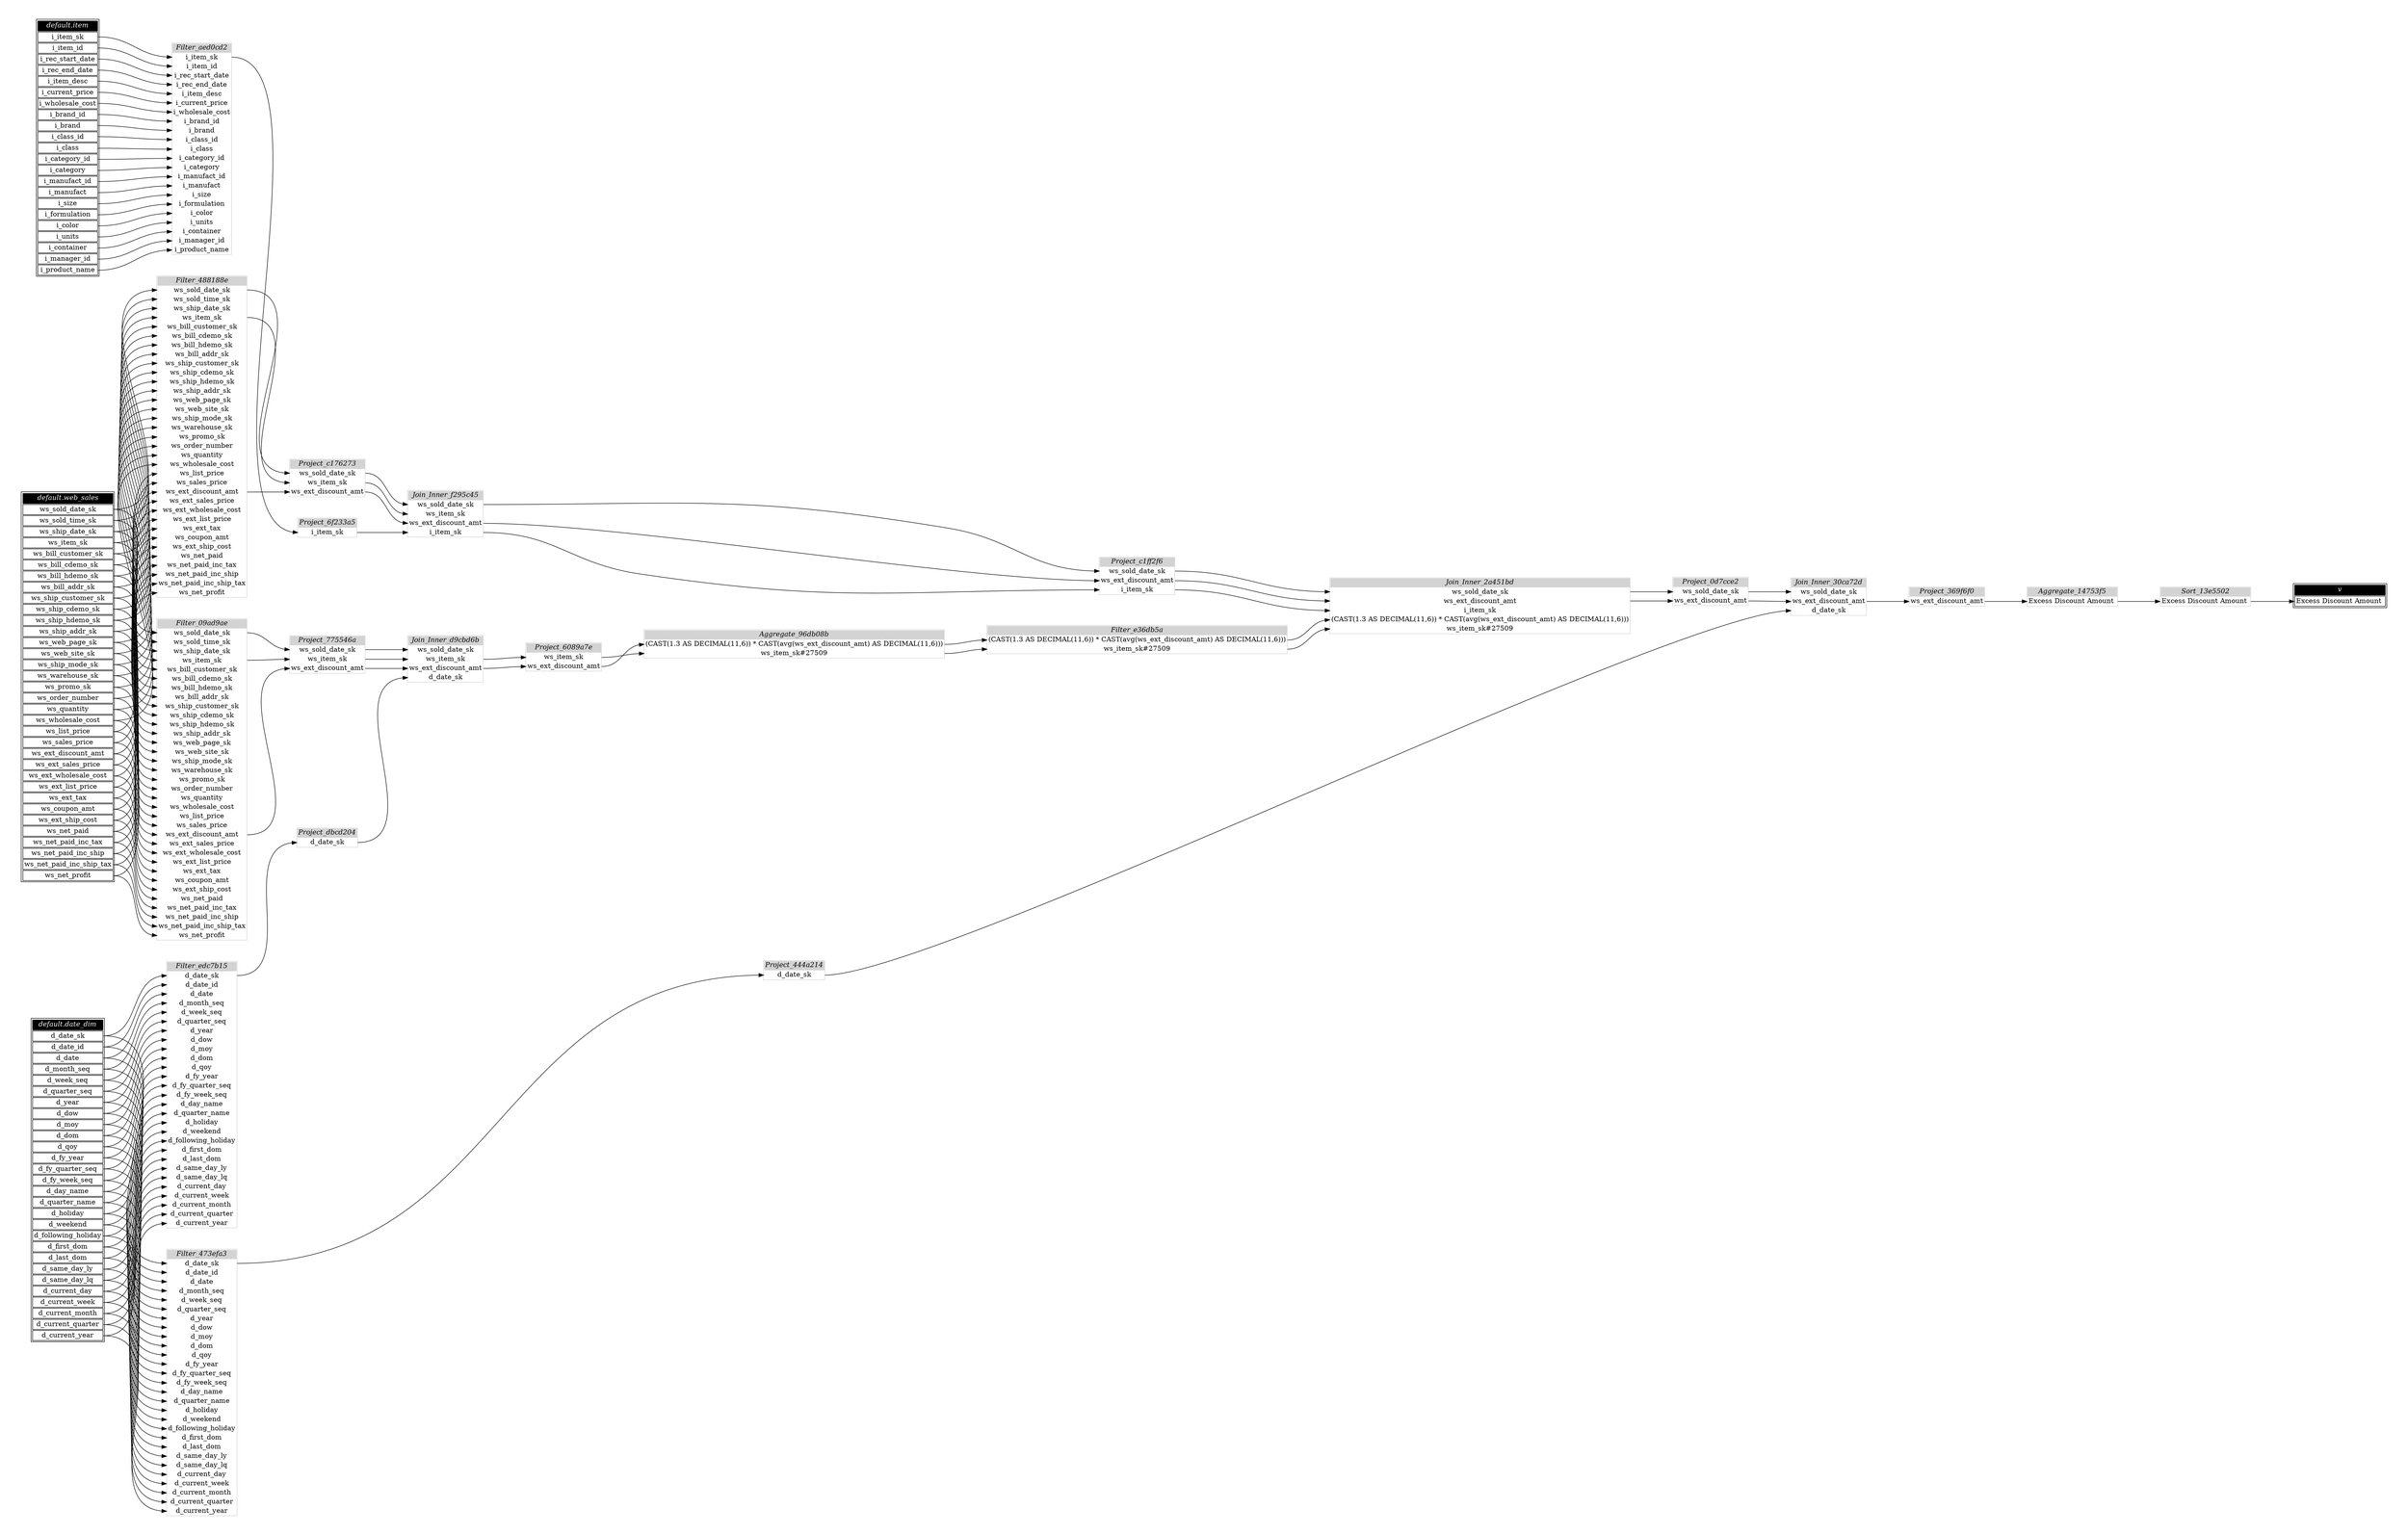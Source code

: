 // Automatically generated by TPCDSFlowTestSuite


digraph {
  graph [pad="0.5" nodesep="0.5" ranksep="1" fontname="Helvetica" rankdir=LR];
  node [shape=plaintext]

  
"Aggregate_14753f5" [label=<
<table color="lightgray" border="1" cellborder="0" cellspacing="0">
  <tr><td bgcolor="lightgray" port="nodeName"><i>Aggregate_14753f5</i></td></tr>
  <tr><td port="0">Excess Discount Amount </td></tr>
</table>>];
     

"Aggregate_96db08b" [label=<
<table color="lightgray" border="1" cellborder="0" cellspacing="0">
  <tr><td bgcolor="lightgray" port="nodeName"><i>Aggregate_96db08b</i></td></tr>
  <tr><td port="0">(CAST(1.3 AS DECIMAL(11,6)) * CAST(avg(ws_ext_discount_amt) AS DECIMAL(11,6)))</td></tr>
<tr><td port="1">ws_item_sk#27509</td></tr>
</table>>];
     

"Filter_09ad9ae" [label=<
<table color="lightgray" border="1" cellborder="0" cellspacing="0">
  <tr><td bgcolor="lightgray" port="nodeName"><i>Filter_09ad9ae</i></td></tr>
  <tr><td port="0">ws_sold_date_sk</td></tr>
<tr><td port="1">ws_sold_time_sk</td></tr>
<tr><td port="2">ws_ship_date_sk</td></tr>
<tr><td port="3">ws_item_sk</td></tr>
<tr><td port="4">ws_bill_customer_sk</td></tr>
<tr><td port="5">ws_bill_cdemo_sk</td></tr>
<tr><td port="6">ws_bill_hdemo_sk</td></tr>
<tr><td port="7">ws_bill_addr_sk</td></tr>
<tr><td port="8">ws_ship_customer_sk</td></tr>
<tr><td port="9">ws_ship_cdemo_sk</td></tr>
<tr><td port="10">ws_ship_hdemo_sk</td></tr>
<tr><td port="11">ws_ship_addr_sk</td></tr>
<tr><td port="12">ws_web_page_sk</td></tr>
<tr><td port="13">ws_web_site_sk</td></tr>
<tr><td port="14">ws_ship_mode_sk</td></tr>
<tr><td port="15">ws_warehouse_sk</td></tr>
<tr><td port="16">ws_promo_sk</td></tr>
<tr><td port="17">ws_order_number</td></tr>
<tr><td port="18">ws_quantity</td></tr>
<tr><td port="19">ws_wholesale_cost</td></tr>
<tr><td port="20">ws_list_price</td></tr>
<tr><td port="21">ws_sales_price</td></tr>
<tr><td port="22">ws_ext_discount_amt</td></tr>
<tr><td port="23">ws_ext_sales_price</td></tr>
<tr><td port="24">ws_ext_wholesale_cost</td></tr>
<tr><td port="25">ws_ext_list_price</td></tr>
<tr><td port="26">ws_ext_tax</td></tr>
<tr><td port="27">ws_coupon_amt</td></tr>
<tr><td port="28">ws_ext_ship_cost</td></tr>
<tr><td port="29">ws_net_paid</td></tr>
<tr><td port="30">ws_net_paid_inc_tax</td></tr>
<tr><td port="31">ws_net_paid_inc_ship</td></tr>
<tr><td port="32">ws_net_paid_inc_ship_tax</td></tr>
<tr><td port="33">ws_net_profit</td></tr>
</table>>];
     

"Filter_473efa3" [label=<
<table color="lightgray" border="1" cellborder="0" cellspacing="0">
  <tr><td bgcolor="lightgray" port="nodeName"><i>Filter_473efa3</i></td></tr>
  <tr><td port="0">d_date_sk</td></tr>
<tr><td port="1">d_date_id</td></tr>
<tr><td port="2">d_date</td></tr>
<tr><td port="3">d_month_seq</td></tr>
<tr><td port="4">d_week_seq</td></tr>
<tr><td port="5">d_quarter_seq</td></tr>
<tr><td port="6">d_year</td></tr>
<tr><td port="7">d_dow</td></tr>
<tr><td port="8">d_moy</td></tr>
<tr><td port="9">d_dom</td></tr>
<tr><td port="10">d_qoy</td></tr>
<tr><td port="11">d_fy_year</td></tr>
<tr><td port="12">d_fy_quarter_seq</td></tr>
<tr><td port="13">d_fy_week_seq</td></tr>
<tr><td port="14">d_day_name</td></tr>
<tr><td port="15">d_quarter_name</td></tr>
<tr><td port="16">d_holiday</td></tr>
<tr><td port="17">d_weekend</td></tr>
<tr><td port="18">d_following_holiday</td></tr>
<tr><td port="19">d_first_dom</td></tr>
<tr><td port="20">d_last_dom</td></tr>
<tr><td port="21">d_same_day_ly</td></tr>
<tr><td port="22">d_same_day_lq</td></tr>
<tr><td port="23">d_current_day</td></tr>
<tr><td port="24">d_current_week</td></tr>
<tr><td port="25">d_current_month</td></tr>
<tr><td port="26">d_current_quarter</td></tr>
<tr><td port="27">d_current_year</td></tr>
</table>>];
     

"Filter_488188e" [label=<
<table color="lightgray" border="1" cellborder="0" cellspacing="0">
  <tr><td bgcolor="lightgray" port="nodeName"><i>Filter_488188e</i></td></tr>
  <tr><td port="0">ws_sold_date_sk</td></tr>
<tr><td port="1">ws_sold_time_sk</td></tr>
<tr><td port="2">ws_ship_date_sk</td></tr>
<tr><td port="3">ws_item_sk</td></tr>
<tr><td port="4">ws_bill_customer_sk</td></tr>
<tr><td port="5">ws_bill_cdemo_sk</td></tr>
<tr><td port="6">ws_bill_hdemo_sk</td></tr>
<tr><td port="7">ws_bill_addr_sk</td></tr>
<tr><td port="8">ws_ship_customer_sk</td></tr>
<tr><td port="9">ws_ship_cdemo_sk</td></tr>
<tr><td port="10">ws_ship_hdemo_sk</td></tr>
<tr><td port="11">ws_ship_addr_sk</td></tr>
<tr><td port="12">ws_web_page_sk</td></tr>
<tr><td port="13">ws_web_site_sk</td></tr>
<tr><td port="14">ws_ship_mode_sk</td></tr>
<tr><td port="15">ws_warehouse_sk</td></tr>
<tr><td port="16">ws_promo_sk</td></tr>
<tr><td port="17">ws_order_number</td></tr>
<tr><td port="18">ws_quantity</td></tr>
<tr><td port="19">ws_wholesale_cost</td></tr>
<tr><td port="20">ws_list_price</td></tr>
<tr><td port="21">ws_sales_price</td></tr>
<tr><td port="22">ws_ext_discount_amt</td></tr>
<tr><td port="23">ws_ext_sales_price</td></tr>
<tr><td port="24">ws_ext_wholesale_cost</td></tr>
<tr><td port="25">ws_ext_list_price</td></tr>
<tr><td port="26">ws_ext_tax</td></tr>
<tr><td port="27">ws_coupon_amt</td></tr>
<tr><td port="28">ws_ext_ship_cost</td></tr>
<tr><td port="29">ws_net_paid</td></tr>
<tr><td port="30">ws_net_paid_inc_tax</td></tr>
<tr><td port="31">ws_net_paid_inc_ship</td></tr>
<tr><td port="32">ws_net_paid_inc_ship_tax</td></tr>
<tr><td port="33">ws_net_profit</td></tr>
</table>>];
     

"Filter_aed0cd2" [label=<
<table color="lightgray" border="1" cellborder="0" cellspacing="0">
  <tr><td bgcolor="lightgray" port="nodeName"><i>Filter_aed0cd2</i></td></tr>
  <tr><td port="0">i_item_sk</td></tr>
<tr><td port="1">i_item_id</td></tr>
<tr><td port="2">i_rec_start_date</td></tr>
<tr><td port="3">i_rec_end_date</td></tr>
<tr><td port="4">i_item_desc</td></tr>
<tr><td port="5">i_current_price</td></tr>
<tr><td port="6">i_wholesale_cost</td></tr>
<tr><td port="7">i_brand_id</td></tr>
<tr><td port="8">i_brand</td></tr>
<tr><td port="9">i_class_id</td></tr>
<tr><td port="10">i_class</td></tr>
<tr><td port="11">i_category_id</td></tr>
<tr><td port="12">i_category</td></tr>
<tr><td port="13">i_manufact_id</td></tr>
<tr><td port="14">i_manufact</td></tr>
<tr><td port="15">i_size</td></tr>
<tr><td port="16">i_formulation</td></tr>
<tr><td port="17">i_color</td></tr>
<tr><td port="18">i_units</td></tr>
<tr><td port="19">i_container</td></tr>
<tr><td port="20">i_manager_id</td></tr>
<tr><td port="21">i_product_name</td></tr>
</table>>];
     

"Filter_e36db5a" [label=<
<table color="lightgray" border="1" cellborder="0" cellspacing="0">
  <tr><td bgcolor="lightgray" port="nodeName"><i>Filter_e36db5a</i></td></tr>
  <tr><td port="0">(CAST(1.3 AS DECIMAL(11,6)) * CAST(avg(ws_ext_discount_amt) AS DECIMAL(11,6)))</td></tr>
<tr><td port="1">ws_item_sk#27509</td></tr>
</table>>];
     

"Filter_edc7b15" [label=<
<table color="lightgray" border="1" cellborder="0" cellspacing="0">
  <tr><td bgcolor="lightgray" port="nodeName"><i>Filter_edc7b15</i></td></tr>
  <tr><td port="0">d_date_sk</td></tr>
<tr><td port="1">d_date_id</td></tr>
<tr><td port="2">d_date</td></tr>
<tr><td port="3">d_month_seq</td></tr>
<tr><td port="4">d_week_seq</td></tr>
<tr><td port="5">d_quarter_seq</td></tr>
<tr><td port="6">d_year</td></tr>
<tr><td port="7">d_dow</td></tr>
<tr><td port="8">d_moy</td></tr>
<tr><td port="9">d_dom</td></tr>
<tr><td port="10">d_qoy</td></tr>
<tr><td port="11">d_fy_year</td></tr>
<tr><td port="12">d_fy_quarter_seq</td></tr>
<tr><td port="13">d_fy_week_seq</td></tr>
<tr><td port="14">d_day_name</td></tr>
<tr><td port="15">d_quarter_name</td></tr>
<tr><td port="16">d_holiday</td></tr>
<tr><td port="17">d_weekend</td></tr>
<tr><td port="18">d_following_holiday</td></tr>
<tr><td port="19">d_first_dom</td></tr>
<tr><td port="20">d_last_dom</td></tr>
<tr><td port="21">d_same_day_ly</td></tr>
<tr><td port="22">d_same_day_lq</td></tr>
<tr><td port="23">d_current_day</td></tr>
<tr><td port="24">d_current_week</td></tr>
<tr><td port="25">d_current_month</td></tr>
<tr><td port="26">d_current_quarter</td></tr>
<tr><td port="27">d_current_year</td></tr>
</table>>];
     

"Join_Inner_2a451bd" [label=<
<table color="lightgray" border="1" cellborder="0" cellspacing="0">
  <tr><td bgcolor="lightgray" port="nodeName"><i>Join_Inner_2a451bd</i></td></tr>
  <tr><td port="0">ws_sold_date_sk</td></tr>
<tr><td port="1">ws_ext_discount_amt</td></tr>
<tr><td port="2">i_item_sk</td></tr>
<tr><td port="3">(CAST(1.3 AS DECIMAL(11,6)) * CAST(avg(ws_ext_discount_amt) AS DECIMAL(11,6)))</td></tr>
<tr><td port="4">ws_item_sk#27509</td></tr>
</table>>];
     

"Join_Inner_30ca72d" [label=<
<table color="lightgray" border="1" cellborder="0" cellspacing="0">
  <tr><td bgcolor="lightgray" port="nodeName"><i>Join_Inner_30ca72d</i></td></tr>
  <tr><td port="0">ws_sold_date_sk</td></tr>
<tr><td port="1">ws_ext_discount_amt</td></tr>
<tr><td port="2">d_date_sk</td></tr>
</table>>];
     

"Join_Inner_d9cbd6b" [label=<
<table color="lightgray" border="1" cellborder="0" cellspacing="0">
  <tr><td bgcolor="lightgray" port="nodeName"><i>Join_Inner_d9cbd6b</i></td></tr>
  <tr><td port="0">ws_sold_date_sk</td></tr>
<tr><td port="1">ws_item_sk</td></tr>
<tr><td port="2">ws_ext_discount_amt</td></tr>
<tr><td port="3">d_date_sk</td></tr>
</table>>];
     

"Join_Inner_f295c45" [label=<
<table color="lightgray" border="1" cellborder="0" cellspacing="0">
  <tr><td bgcolor="lightgray" port="nodeName"><i>Join_Inner_f295c45</i></td></tr>
  <tr><td port="0">ws_sold_date_sk</td></tr>
<tr><td port="1">ws_item_sk</td></tr>
<tr><td port="2">ws_ext_discount_amt</td></tr>
<tr><td port="3">i_item_sk</td></tr>
</table>>];
     

"Project_0d7cce2" [label=<
<table color="lightgray" border="1" cellborder="0" cellspacing="0">
  <tr><td bgcolor="lightgray" port="nodeName"><i>Project_0d7cce2</i></td></tr>
  <tr><td port="0">ws_sold_date_sk</td></tr>
<tr><td port="1">ws_ext_discount_amt</td></tr>
</table>>];
     

"Project_369f6f0" [label=<
<table color="lightgray" border="1" cellborder="0" cellspacing="0">
  <tr><td bgcolor="lightgray" port="nodeName"><i>Project_369f6f0</i></td></tr>
  <tr><td port="0">ws_ext_discount_amt</td></tr>
</table>>];
     

"Project_444a214" [label=<
<table color="lightgray" border="1" cellborder="0" cellspacing="0">
  <tr><td bgcolor="lightgray" port="nodeName"><i>Project_444a214</i></td></tr>
  <tr><td port="0">d_date_sk</td></tr>
</table>>];
     

"Project_6089a7e" [label=<
<table color="lightgray" border="1" cellborder="0" cellspacing="0">
  <tr><td bgcolor="lightgray" port="nodeName"><i>Project_6089a7e</i></td></tr>
  <tr><td port="0">ws_item_sk</td></tr>
<tr><td port="1">ws_ext_discount_amt</td></tr>
</table>>];
     

"Project_6f233a5" [label=<
<table color="lightgray" border="1" cellborder="0" cellspacing="0">
  <tr><td bgcolor="lightgray" port="nodeName"><i>Project_6f233a5</i></td></tr>
  <tr><td port="0">i_item_sk</td></tr>
</table>>];
     

"Project_775546a" [label=<
<table color="lightgray" border="1" cellborder="0" cellspacing="0">
  <tr><td bgcolor="lightgray" port="nodeName"><i>Project_775546a</i></td></tr>
  <tr><td port="0">ws_sold_date_sk</td></tr>
<tr><td port="1">ws_item_sk</td></tr>
<tr><td port="2">ws_ext_discount_amt</td></tr>
</table>>];
     

"Project_c176273" [label=<
<table color="lightgray" border="1" cellborder="0" cellspacing="0">
  <tr><td bgcolor="lightgray" port="nodeName"><i>Project_c176273</i></td></tr>
  <tr><td port="0">ws_sold_date_sk</td></tr>
<tr><td port="1">ws_item_sk</td></tr>
<tr><td port="2">ws_ext_discount_amt</td></tr>
</table>>];
     

"Project_c1ff2f6" [label=<
<table color="lightgray" border="1" cellborder="0" cellspacing="0">
  <tr><td bgcolor="lightgray" port="nodeName"><i>Project_c1ff2f6</i></td></tr>
  <tr><td port="0">ws_sold_date_sk</td></tr>
<tr><td port="1">ws_ext_discount_amt</td></tr>
<tr><td port="2">i_item_sk</td></tr>
</table>>];
     

"Project_dbcd204" [label=<
<table color="lightgray" border="1" cellborder="0" cellspacing="0">
  <tr><td bgcolor="lightgray" port="nodeName"><i>Project_dbcd204</i></td></tr>
  <tr><td port="0">d_date_sk</td></tr>
</table>>];
     

"Sort_13e5502" [label=<
<table color="lightgray" border="1" cellborder="0" cellspacing="0">
  <tr><td bgcolor="lightgray" port="nodeName"><i>Sort_13e5502</i></td></tr>
  <tr><td port="0">Excess Discount Amount </td></tr>
</table>>];
     

"default.date_dim" [color="black" label=<
<table>
  <tr><td bgcolor="black" port="nodeName"><i><font color="white">default.date_dim</font></i></td></tr>
  <tr><td port="0">d_date_sk</td></tr>
<tr><td port="1">d_date_id</td></tr>
<tr><td port="2">d_date</td></tr>
<tr><td port="3">d_month_seq</td></tr>
<tr><td port="4">d_week_seq</td></tr>
<tr><td port="5">d_quarter_seq</td></tr>
<tr><td port="6">d_year</td></tr>
<tr><td port="7">d_dow</td></tr>
<tr><td port="8">d_moy</td></tr>
<tr><td port="9">d_dom</td></tr>
<tr><td port="10">d_qoy</td></tr>
<tr><td port="11">d_fy_year</td></tr>
<tr><td port="12">d_fy_quarter_seq</td></tr>
<tr><td port="13">d_fy_week_seq</td></tr>
<tr><td port="14">d_day_name</td></tr>
<tr><td port="15">d_quarter_name</td></tr>
<tr><td port="16">d_holiday</td></tr>
<tr><td port="17">d_weekend</td></tr>
<tr><td port="18">d_following_holiday</td></tr>
<tr><td port="19">d_first_dom</td></tr>
<tr><td port="20">d_last_dom</td></tr>
<tr><td port="21">d_same_day_ly</td></tr>
<tr><td port="22">d_same_day_lq</td></tr>
<tr><td port="23">d_current_day</td></tr>
<tr><td port="24">d_current_week</td></tr>
<tr><td port="25">d_current_month</td></tr>
<tr><td port="26">d_current_quarter</td></tr>
<tr><td port="27">d_current_year</td></tr>
</table>>];
     

"default.item" [color="black" label=<
<table>
  <tr><td bgcolor="black" port="nodeName"><i><font color="white">default.item</font></i></td></tr>
  <tr><td port="0">i_item_sk</td></tr>
<tr><td port="1">i_item_id</td></tr>
<tr><td port="2">i_rec_start_date</td></tr>
<tr><td port="3">i_rec_end_date</td></tr>
<tr><td port="4">i_item_desc</td></tr>
<tr><td port="5">i_current_price</td></tr>
<tr><td port="6">i_wholesale_cost</td></tr>
<tr><td port="7">i_brand_id</td></tr>
<tr><td port="8">i_brand</td></tr>
<tr><td port="9">i_class_id</td></tr>
<tr><td port="10">i_class</td></tr>
<tr><td port="11">i_category_id</td></tr>
<tr><td port="12">i_category</td></tr>
<tr><td port="13">i_manufact_id</td></tr>
<tr><td port="14">i_manufact</td></tr>
<tr><td port="15">i_size</td></tr>
<tr><td port="16">i_formulation</td></tr>
<tr><td port="17">i_color</td></tr>
<tr><td port="18">i_units</td></tr>
<tr><td port="19">i_container</td></tr>
<tr><td port="20">i_manager_id</td></tr>
<tr><td port="21">i_product_name</td></tr>
</table>>];
     

"default.web_sales" [color="black" label=<
<table>
  <tr><td bgcolor="black" port="nodeName"><i><font color="white">default.web_sales</font></i></td></tr>
  <tr><td port="0">ws_sold_date_sk</td></tr>
<tr><td port="1">ws_sold_time_sk</td></tr>
<tr><td port="2">ws_ship_date_sk</td></tr>
<tr><td port="3">ws_item_sk</td></tr>
<tr><td port="4">ws_bill_customer_sk</td></tr>
<tr><td port="5">ws_bill_cdemo_sk</td></tr>
<tr><td port="6">ws_bill_hdemo_sk</td></tr>
<tr><td port="7">ws_bill_addr_sk</td></tr>
<tr><td port="8">ws_ship_customer_sk</td></tr>
<tr><td port="9">ws_ship_cdemo_sk</td></tr>
<tr><td port="10">ws_ship_hdemo_sk</td></tr>
<tr><td port="11">ws_ship_addr_sk</td></tr>
<tr><td port="12">ws_web_page_sk</td></tr>
<tr><td port="13">ws_web_site_sk</td></tr>
<tr><td port="14">ws_ship_mode_sk</td></tr>
<tr><td port="15">ws_warehouse_sk</td></tr>
<tr><td port="16">ws_promo_sk</td></tr>
<tr><td port="17">ws_order_number</td></tr>
<tr><td port="18">ws_quantity</td></tr>
<tr><td port="19">ws_wholesale_cost</td></tr>
<tr><td port="20">ws_list_price</td></tr>
<tr><td port="21">ws_sales_price</td></tr>
<tr><td port="22">ws_ext_discount_amt</td></tr>
<tr><td port="23">ws_ext_sales_price</td></tr>
<tr><td port="24">ws_ext_wholesale_cost</td></tr>
<tr><td port="25">ws_ext_list_price</td></tr>
<tr><td port="26">ws_ext_tax</td></tr>
<tr><td port="27">ws_coupon_amt</td></tr>
<tr><td port="28">ws_ext_ship_cost</td></tr>
<tr><td port="29">ws_net_paid</td></tr>
<tr><td port="30">ws_net_paid_inc_tax</td></tr>
<tr><td port="31">ws_net_paid_inc_ship</td></tr>
<tr><td port="32">ws_net_paid_inc_ship_tax</td></tr>
<tr><td port="33">ws_net_profit</td></tr>
</table>>];
     

"v" [color="black" label=<
<table>
  <tr><td bgcolor="black" port="nodeName"><i><font color="white">v</font></i></td></tr>
  <tr><td port="0">Excess Discount Amount </td></tr>
</table>>];
     
  "Aggregate_14753f5":0 -> "Sort_13e5502":0;
"Aggregate_96db08b":0 -> "Filter_e36db5a":0;
"Aggregate_96db08b":1 -> "Filter_e36db5a":1;
"Filter_09ad9ae":0 -> "Project_775546a":0;
"Filter_09ad9ae":22 -> "Project_775546a":2;
"Filter_09ad9ae":3 -> "Project_775546a":1;
"Filter_473efa3":0 -> "Project_444a214":0;
"Filter_488188e":0 -> "Project_c176273":0;
"Filter_488188e":22 -> "Project_c176273":2;
"Filter_488188e":3 -> "Project_c176273":1;
"Filter_aed0cd2":0 -> "Project_6f233a5":0;
"Filter_e36db5a":0 -> "Join_Inner_2a451bd":3;
"Filter_e36db5a":1 -> "Join_Inner_2a451bd":4;
"Filter_edc7b15":0 -> "Project_dbcd204":0;
"Join_Inner_2a451bd":0 -> "Project_0d7cce2":0;
"Join_Inner_2a451bd":1 -> "Project_0d7cce2":1;
"Join_Inner_30ca72d":1 -> "Project_369f6f0":0;
"Join_Inner_d9cbd6b":1 -> "Project_6089a7e":0;
"Join_Inner_d9cbd6b":2 -> "Project_6089a7e":1;
"Join_Inner_f295c45":0 -> "Project_c1ff2f6":0;
"Join_Inner_f295c45":2 -> "Project_c1ff2f6":1;
"Join_Inner_f295c45":3 -> "Project_c1ff2f6":2;
"Project_0d7cce2":0 -> "Join_Inner_30ca72d":0;
"Project_0d7cce2":1 -> "Join_Inner_30ca72d":1;
"Project_369f6f0":0 -> "Aggregate_14753f5":0;
"Project_444a214":0 -> "Join_Inner_30ca72d":2;
"Project_6089a7e":0 -> "Aggregate_96db08b":1;
"Project_6089a7e":1 -> "Aggregate_96db08b":0;
"Project_6f233a5":0 -> "Join_Inner_f295c45":3;
"Project_775546a":0 -> "Join_Inner_d9cbd6b":0;
"Project_775546a":1 -> "Join_Inner_d9cbd6b":1;
"Project_775546a":2 -> "Join_Inner_d9cbd6b":2;
"Project_c176273":0 -> "Join_Inner_f295c45":0;
"Project_c176273":1 -> "Join_Inner_f295c45":1;
"Project_c176273":2 -> "Join_Inner_f295c45":2;
"Project_c1ff2f6":0 -> "Join_Inner_2a451bd":0;
"Project_c1ff2f6":1 -> "Join_Inner_2a451bd":1;
"Project_c1ff2f6":2 -> "Join_Inner_2a451bd":2;
"Project_dbcd204":0 -> "Join_Inner_d9cbd6b":3;
"Sort_13e5502":0 -> "v":0;
"default.date_dim":0 -> "Filter_473efa3":0;
"default.date_dim":0 -> "Filter_edc7b15":0;
"default.date_dim":1 -> "Filter_473efa3":1;
"default.date_dim":1 -> "Filter_edc7b15":1;
"default.date_dim":10 -> "Filter_473efa3":10;
"default.date_dim":10 -> "Filter_edc7b15":10;
"default.date_dim":11 -> "Filter_473efa3":11;
"default.date_dim":11 -> "Filter_edc7b15":11;
"default.date_dim":12 -> "Filter_473efa3":12;
"default.date_dim":12 -> "Filter_edc7b15":12;
"default.date_dim":13 -> "Filter_473efa3":13;
"default.date_dim":13 -> "Filter_edc7b15":13;
"default.date_dim":14 -> "Filter_473efa3":14;
"default.date_dim":14 -> "Filter_edc7b15":14;
"default.date_dim":15 -> "Filter_473efa3":15;
"default.date_dim":15 -> "Filter_edc7b15":15;
"default.date_dim":16 -> "Filter_473efa3":16;
"default.date_dim":16 -> "Filter_edc7b15":16;
"default.date_dim":17 -> "Filter_473efa3":17;
"default.date_dim":17 -> "Filter_edc7b15":17;
"default.date_dim":18 -> "Filter_473efa3":18;
"default.date_dim":18 -> "Filter_edc7b15":18;
"default.date_dim":19 -> "Filter_473efa3":19;
"default.date_dim":19 -> "Filter_edc7b15":19;
"default.date_dim":2 -> "Filter_473efa3":2;
"default.date_dim":2 -> "Filter_edc7b15":2;
"default.date_dim":20 -> "Filter_473efa3":20;
"default.date_dim":20 -> "Filter_edc7b15":20;
"default.date_dim":21 -> "Filter_473efa3":21;
"default.date_dim":21 -> "Filter_edc7b15":21;
"default.date_dim":22 -> "Filter_473efa3":22;
"default.date_dim":22 -> "Filter_edc7b15":22;
"default.date_dim":23 -> "Filter_473efa3":23;
"default.date_dim":23 -> "Filter_edc7b15":23;
"default.date_dim":24 -> "Filter_473efa3":24;
"default.date_dim":24 -> "Filter_edc7b15":24;
"default.date_dim":25 -> "Filter_473efa3":25;
"default.date_dim":25 -> "Filter_edc7b15":25;
"default.date_dim":26 -> "Filter_473efa3":26;
"default.date_dim":26 -> "Filter_edc7b15":26;
"default.date_dim":27 -> "Filter_473efa3":27;
"default.date_dim":27 -> "Filter_edc7b15":27;
"default.date_dim":3 -> "Filter_473efa3":3;
"default.date_dim":3 -> "Filter_edc7b15":3;
"default.date_dim":4 -> "Filter_473efa3":4;
"default.date_dim":4 -> "Filter_edc7b15":4;
"default.date_dim":5 -> "Filter_473efa3":5;
"default.date_dim":5 -> "Filter_edc7b15":5;
"default.date_dim":6 -> "Filter_473efa3":6;
"default.date_dim":6 -> "Filter_edc7b15":6;
"default.date_dim":7 -> "Filter_473efa3":7;
"default.date_dim":7 -> "Filter_edc7b15":7;
"default.date_dim":8 -> "Filter_473efa3":8;
"default.date_dim":8 -> "Filter_edc7b15":8;
"default.date_dim":9 -> "Filter_473efa3":9;
"default.date_dim":9 -> "Filter_edc7b15":9;
"default.item":0 -> "Filter_aed0cd2":0;
"default.item":1 -> "Filter_aed0cd2":1;
"default.item":10 -> "Filter_aed0cd2":10;
"default.item":11 -> "Filter_aed0cd2":11;
"default.item":12 -> "Filter_aed0cd2":12;
"default.item":13 -> "Filter_aed0cd2":13;
"default.item":14 -> "Filter_aed0cd2":14;
"default.item":15 -> "Filter_aed0cd2":15;
"default.item":16 -> "Filter_aed0cd2":16;
"default.item":17 -> "Filter_aed0cd2":17;
"default.item":18 -> "Filter_aed0cd2":18;
"default.item":19 -> "Filter_aed0cd2":19;
"default.item":2 -> "Filter_aed0cd2":2;
"default.item":20 -> "Filter_aed0cd2":20;
"default.item":21 -> "Filter_aed0cd2":21;
"default.item":3 -> "Filter_aed0cd2":3;
"default.item":4 -> "Filter_aed0cd2":4;
"default.item":5 -> "Filter_aed0cd2":5;
"default.item":6 -> "Filter_aed0cd2":6;
"default.item":7 -> "Filter_aed0cd2":7;
"default.item":8 -> "Filter_aed0cd2":8;
"default.item":9 -> "Filter_aed0cd2":9;
"default.web_sales":0 -> "Filter_09ad9ae":0;
"default.web_sales":0 -> "Filter_488188e":0;
"default.web_sales":1 -> "Filter_09ad9ae":1;
"default.web_sales":1 -> "Filter_488188e":1;
"default.web_sales":10 -> "Filter_09ad9ae":10;
"default.web_sales":10 -> "Filter_488188e":10;
"default.web_sales":11 -> "Filter_09ad9ae":11;
"default.web_sales":11 -> "Filter_488188e":11;
"default.web_sales":12 -> "Filter_09ad9ae":12;
"default.web_sales":12 -> "Filter_488188e":12;
"default.web_sales":13 -> "Filter_09ad9ae":13;
"default.web_sales":13 -> "Filter_488188e":13;
"default.web_sales":14 -> "Filter_09ad9ae":14;
"default.web_sales":14 -> "Filter_488188e":14;
"default.web_sales":15 -> "Filter_09ad9ae":15;
"default.web_sales":15 -> "Filter_488188e":15;
"default.web_sales":16 -> "Filter_09ad9ae":16;
"default.web_sales":16 -> "Filter_488188e":16;
"default.web_sales":17 -> "Filter_09ad9ae":17;
"default.web_sales":17 -> "Filter_488188e":17;
"default.web_sales":18 -> "Filter_09ad9ae":18;
"default.web_sales":18 -> "Filter_488188e":18;
"default.web_sales":19 -> "Filter_09ad9ae":19;
"default.web_sales":19 -> "Filter_488188e":19;
"default.web_sales":2 -> "Filter_09ad9ae":2;
"default.web_sales":2 -> "Filter_488188e":2;
"default.web_sales":20 -> "Filter_09ad9ae":20;
"default.web_sales":20 -> "Filter_488188e":20;
"default.web_sales":21 -> "Filter_09ad9ae":21;
"default.web_sales":21 -> "Filter_488188e":21;
"default.web_sales":22 -> "Filter_09ad9ae":22;
"default.web_sales":22 -> "Filter_488188e":22;
"default.web_sales":23 -> "Filter_09ad9ae":23;
"default.web_sales":23 -> "Filter_488188e":23;
"default.web_sales":24 -> "Filter_09ad9ae":24;
"default.web_sales":24 -> "Filter_488188e":24;
"default.web_sales":25 -> "Filter_09ad9ae":25;
"default.web_sales":25 -> "Filter_488188e":25;
"default.web_sales":26 -> "Filter_09ad9ae":26;
"default.web_sales":26 -> "Filter_488188e":26;
"default.web_sales":27 -> "Filter_09ad9ae":27;
"default.web_sales":27 -> "Filter_488188e":27;
"default.web_sales":28 -> "Filter_09ad9ae":28;
"default.web_sales":28 -> "Filter_488188e":28;
"default.web_sales":29 -> "Filter_09ad9ae":29;
"default.web_sales":29 -> "Filter_488188e":29;
"default.web_sales":3 -> "Filter_09ad9ae":3;
"default.web_sales":3 -> "Filter_488188e":3;
"default.web_sales":30 -> "Filter_09ad9ae":30;
"default.web_sales":30 -> "Filter_488188e":30;
"default.web_sales":31 -> "Filter_09ad9ae":31;
"default.web_sales":31 -> "Filter_488188e":31;
"default.web_sales":32 -> "Filter_09ad9ae":32;
"default.web_sales":32 -> "Filter_488188e":32;
"default.web_sales":33 -> "Filter_09ad9ae":33;
"default.web_sales":33 -> "Filter_488188e":33;
"default.web_sales":4 -> "Filter_09ad9ae":4;
"default.web_sales":4 -> "Filter_488188e":4;
"default.web_sales":5 -> "Filter_09ad9ae":5;
"default.web_sales":5 -> "Filter_488188e":5;
"default.web_sales":6 -> "Filter_09ad9ae":6;
"default.web_sales":6 -> "Filter_488188e":6;
"default.web_sales":7 -> "Filter_09ad9ae":7;
"default.web_sales":7 -> "Filter_488188e":7;
"default.web_sales":8 -> "Filter_09ad9ae":8;
"default.web_sales":8 -> "Filter_488188e":8;
"default.web_sales":9 -> "Filter_09ad9ae":9;
"default.web_sales":9 -> "Filter_488188e":9;
}
       
